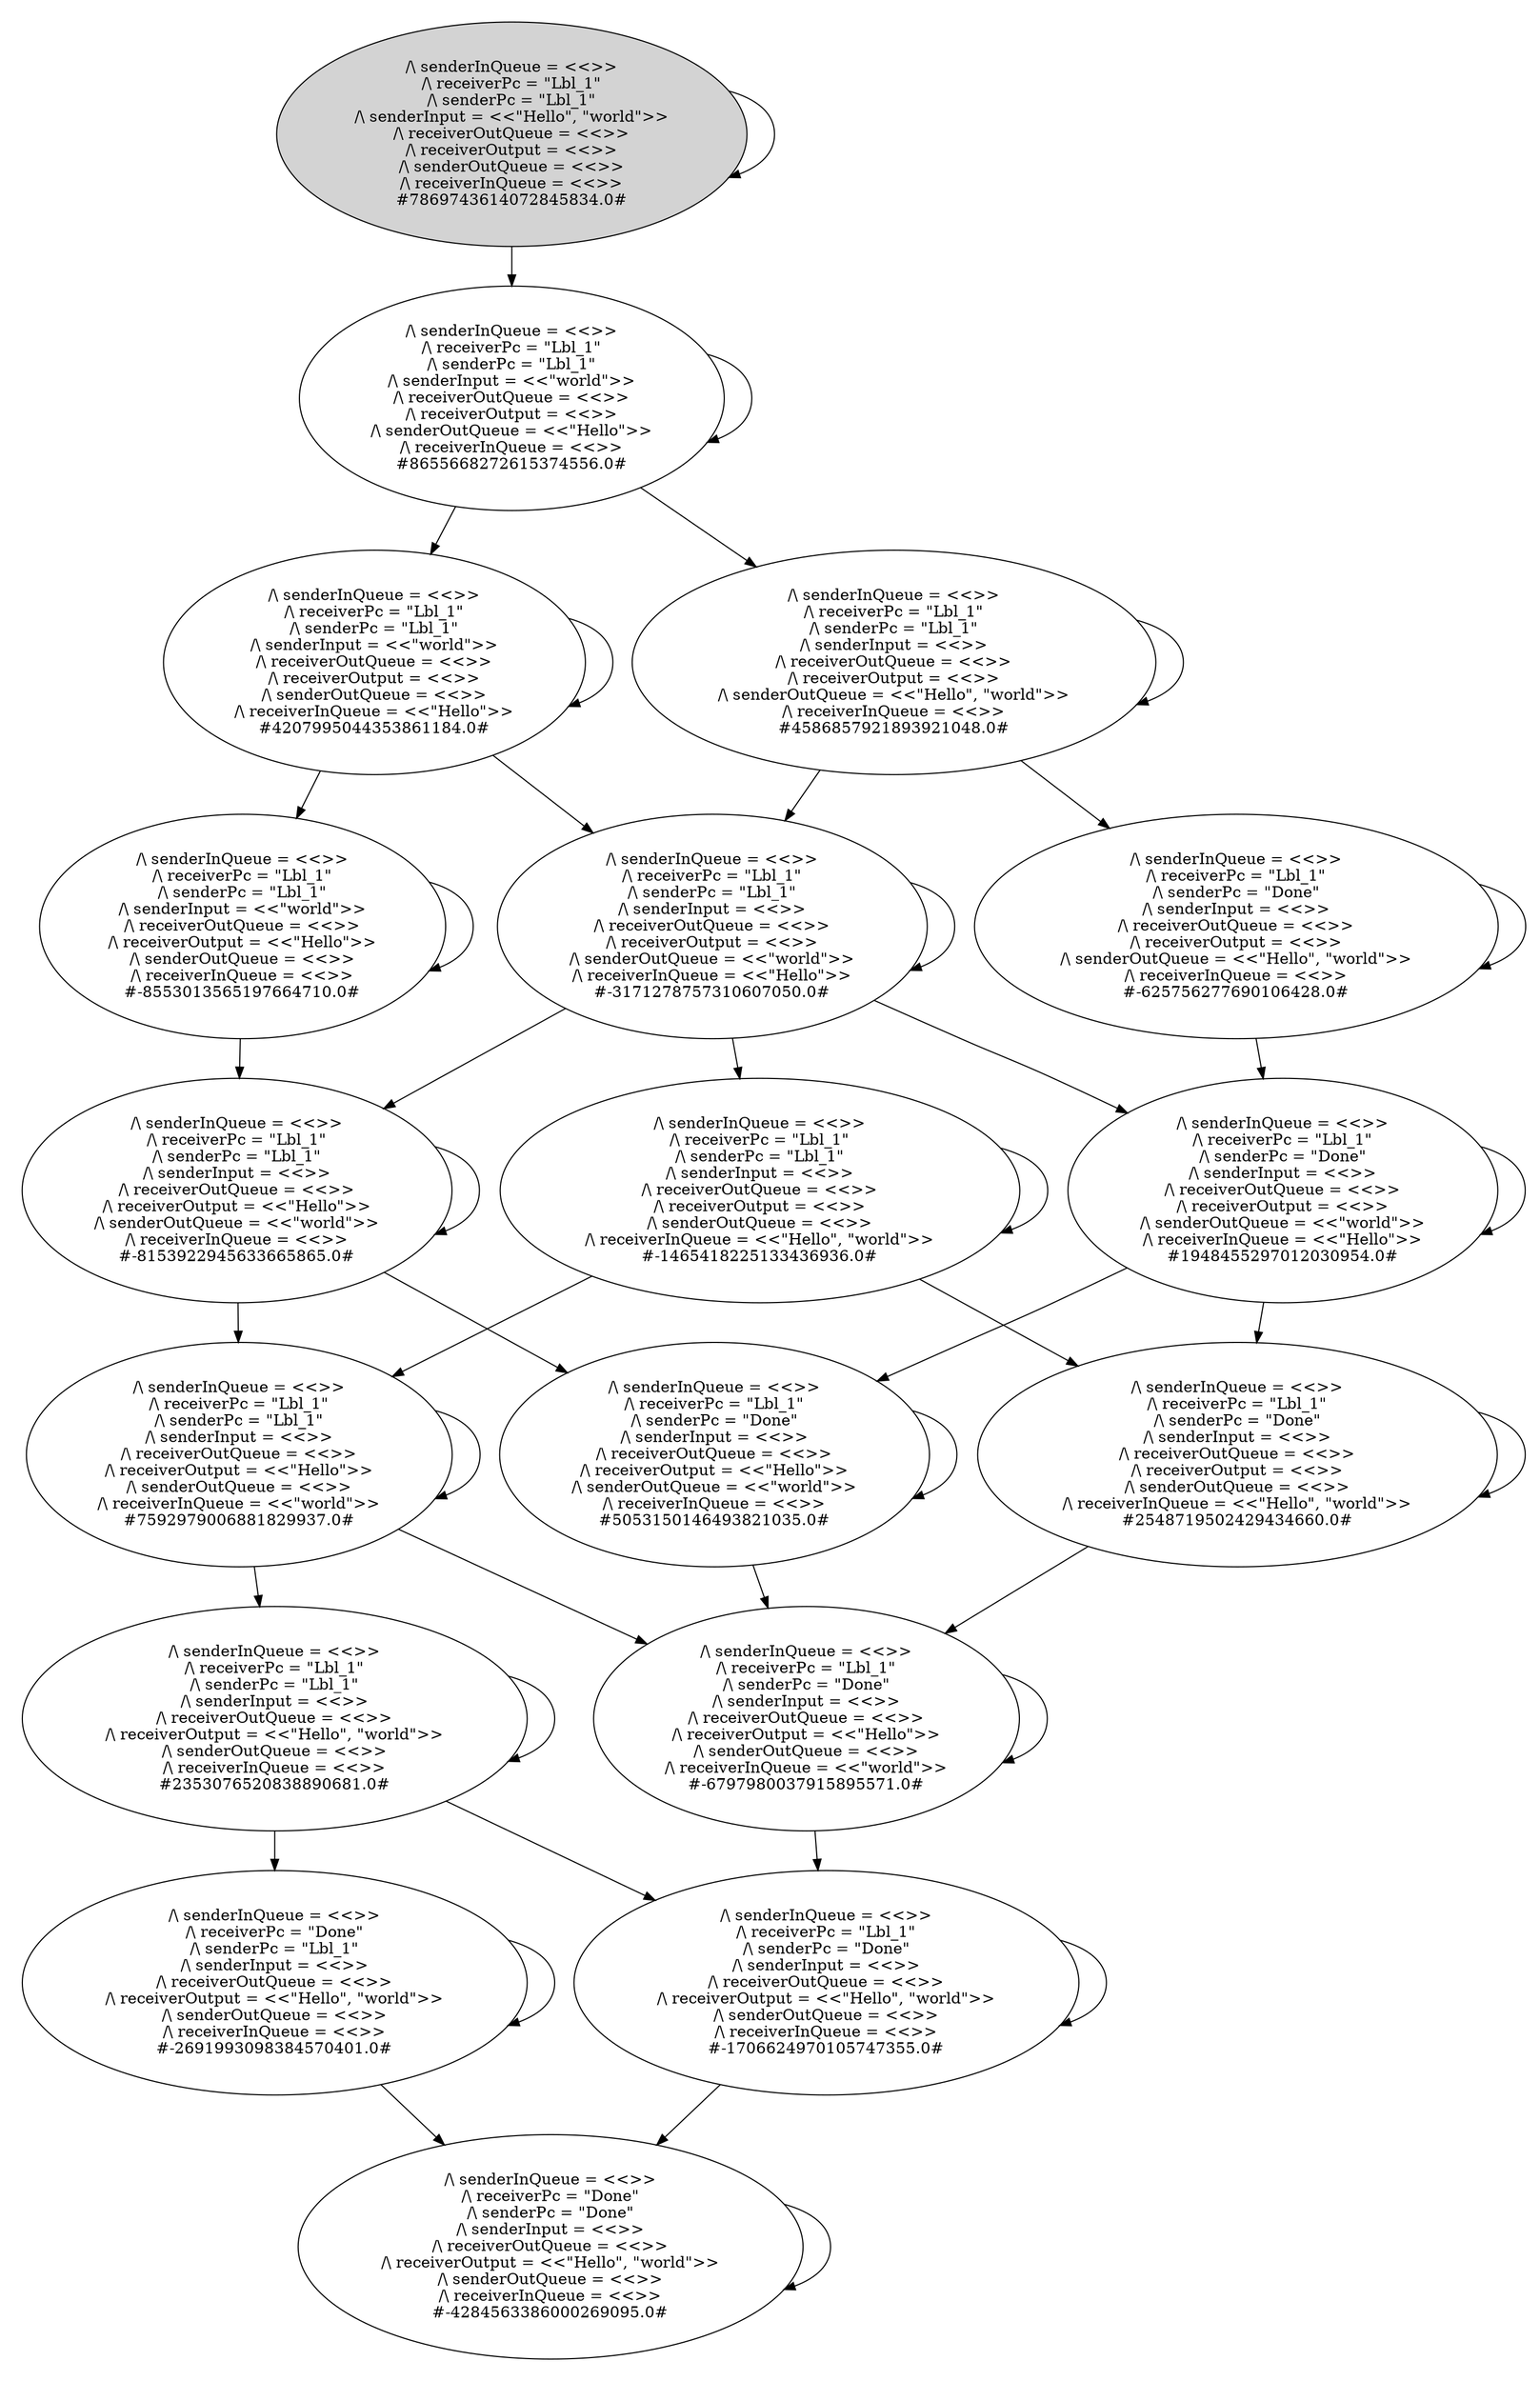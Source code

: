 digraph DiskGraph {
nodesep=0.35;
subgraph cluster_graph {
color="white";
"7869743614072845834.0" [style = filled] [label="/\\ senderInQueue = <<>>\n/\\ receiverPc = \"Lbl_1\"\n/\\ senderPc = \"Lbl_1\"\n/\\ senderInput = <<\"Hello\", \"world\">>\n/\\ receiverOutQueue = <<>>\n/\\ receiverOutput = <<>>\n/\\ senderOutQueue = <<>>\n/\\ receiverInQueue = <<>>
#7869743614072845834.0#"]
"7869743614072845834.0" -> "7869743614072845834.0";
"7869743614072845834.0" [label="/\\ senderInQueue = <<>>\n/\\ receiverPc = \"Lbl_1\"\n/\\ senderPc = \"Lbl_1\"\n/\\ senderInput = <<\"Hello\", \"world\">>\n/\\ receiverOutQueue = <<>>\n/\\ receiverOutput = <<>>\n/\\ senderOutQueue = <<>>\n/\\ receiverInQueue = <<>>
#7869743614072845834.0#"];
"7869743614072845834.0" -> "8655668272615374556.0";
"8655668272615374556.0" [label="/\\ senderInQueue = <<>>\n/\\ receiverPc = \"Lbl_1\"\n/\\ senderPc = \"Lbl_1\"\n/\\ senderInput = <<\"world\">>\n/\\ receiverOutQueue = <<>>\n/\\ receiverOutput = <<>>\n/\\ senderOutQueue = <<\"Hello\">>\n/\\ receiverInQueue = <<>>
#8655668272615374556.0#"];
"8655668272615374556.0" -> "4207995044353861184.0";
"4207995044353861184.0" [label="/\\ senderInQueue = <<>>\n/\\ receiverPc = \"Lbl_1\"\n/\\ senderPc = \"Lbl_1\"\n/\\ senderInput = <<\"world\">>\n/\\ receiverOutQueue = <<>>\n/\\ receiverOutput = <<>>\n/\\ senderOutQueue = <<>>\n/\\ receiverInQueue = <<\"Hello\">>
#4207995044353861184.0#"];
"8655668272615374556.0" -> "4586857921893921048.0";
"4586857921893921048.0" [label="/\\ senderInQueue = <<>>\n/\\ receiverPc = \"Lbl_1\"\n/\\ senderPc = \"Lbl_1\"\n/\\ senderInput = <<>>\n/\\ receiverOutQueue = <<>>\n/\\ receiverOutput = <<>>\n/\\ senderOutQueue = <<\"Hello\", \"world\">>\n/\\ receiverInQueue = <<>>
#4586857921893921048.0#"];
"8655668272615374556.0" -> "8655668272615374556.0";
"8655668272615374556.0" [label="/\\ senderInQueue = <<>>\n/\\ receiverPc = \"Lbl_1\"\n/\\ senderPc = \"Lbl_1\"\n/\\ senderInput = <<\"world\">>\n/\\ receiverOutQueue = <<>>\n/\\ receiverOutput = <<>>\n/\\ senderOutQueue = <<\"Hello\">>\n/\\ receiverInQueue = <<>>
#8655668272615374556.0#"];
"4586857921893921048.0" -> "-625756277690106428.0";
"-625756277690106428.0" [label="/\\ senderInQueue = <<>>\n/\\ receiverPc = \"Lbl_1\"\n/\\ senderPc = \"Done\"\n/\\ senderInput = <<>>\n/\\ receiverOutQueue = <<>>\n/\\ receiverOutput = <<>>\n/\\ senderOutQueue = <<\"Hello\", \"world\">>\n/\\ receiverInQueue = <<>>
#-625756277690106428.0#"];
"4586857921893921048.0" -> "-3171278757310607050.0";
"-3171278757310607050.0" [label="/\\ senderInQueue = <<>>\n/\\ receiverPc = \"Lbl_1\"\n/\\ senderPc = \"Lbl_1\"\n/\\ senderInput = <<>>\n/\\ receiverOutQueue = <<>>\n/\\ receiverOutput = <<>>\n/\\ senderOutQueue = <<\"world\">>\n/\\ receiverInQueue = <<\"Hello\">>
#-3171278757310607050.0#"];
"4586857921893921048.0" -> "4586857921893921048.0";
"4586857921893921048.0" [label="/\\ senderInQueue = <<>>\n/\\ receiverPc = \"Lbl_1\"\n/\\ senderPc = \"Lbl_1\"\n/\\ senderInput = <<>>\n/\\ receiverOutQueue = <<>>\n/\\ receiverOutput = <<>>\n/\\ senderOutQueue = <<\"Hello\", \"world\">>\n/\\ receiverInQueue = <<>>
#4586857921893921048.0#"];
"-625756277690106428.0" -> "-625756277690106428.0";
"-625756277690106428.0" [label="/\\ senderInQueue = <<>>\n/\\ receiverPc = \"Lbl_1\"\n/\\ senderPc = \"Done\"\n/\\ senderInput = <<>>\n/\\ receiverOutQueue = <<>>\n/\\ receiverOutput = <<>>\n/\\ senderOutQueue = <<\"Hello\", \"world\">>\n/\\ receiverInQueue = <<>>
#-625756277690106428.0#"];
"-625756277690106428.0" -> "1948455297012030954.0";
"1948455297012030954.0" [label="/\\ senderInQueue = <<>>\n/\\ receiverPc = \"Lbl_1\"\n/\\ senderPc = \"Done\"\n/\\ senderInput = <<>>\n/\\ receiverOutQueue = <<>>\n/\\ receiverOutput = <<>>\n/\\ senderOutQueue = <<\"world\">>\n/\\ receiverInQueue = <<\"Hello\">>
#1948455297012030954.0#"];
"4207995044353861184.0" -> "4207995044353861184.0";
"4207995044353861184.0" [label="/\\ senderInQueue = <<>>\n/\\ receiverPc = \"Lbl_1\"\n/\\ senderPc = \"Lbl_1\"\n/\\ senderInput = <<\"world\">>\n/\\ receiverOutQueue = <<>>\n/\\ receiverOutput = <<>>\n/\\ senderOutQueue = <<>>\n/\\ receiverInQueue = <<\"Hello\">>
#4207995044353861184.0#"];
"4207995044353861184.0" -> "-3171278757310607050.0";
"-3171278757310607050.0" [label="/\\ senderInQueue = <<>>\n/\\ receiverPc = \"Lbl_1\"\n/\\ senderPc = \"Lbl_1\"\n/\\ senderInput = <<>>\n/\\ receiverOutQueue = <<>>\n/\\ receiverOutput = <<>>\n/\\ senderOutQueue = <<\"world\">>\n/\\ receiverInQueue = <<\"Hello\">>
#-3171278757310607050.0#"];
"4207995044353861184.0" -> "-8553013565197664710.0";
"-8553013565197664710.0" [label="/\\ senderInQueue = <<>>\n/\\ receiverPc = \"Lbl_1\"\n/\\ senderPc = \"Lbl_1\"\n/\\ senderInput = <<\"world\">>\n/\\ receiverOutQueue = <<>>\n/\\ receiverOutput = <<\"Hello\">>\n/\\ senderOutQueue = <<>>\n/\\ receiverInQueue = <<>>
#-8553013565197664710.0#"];
"-8553013565197664710.0" -> "-8153922945633665865.0";
"-8153922945633665865.0" [label="/\\ senderInQueue = <<>>\n/\\ receiverPc = \"Lbl_1\"\n/\\ senderPc = \"Lbl_1\"\n/\\ senderInput = <<>>\n/\\ receiverOutQueue = <<>>\n/\\ receiverOutput = <<\"Hello\">>\n/\\ senderOutQueue = <<\"world\">>\n/\\ receiverInQueue = <<>>
#-8153922945633665865.0#"];
"-8553013565197664710.0" -> "-8553013565197664710.0";
"-8553013565197664710.0" [label="/\\ senderInQueue = <<>>\n/\\ receiverPc = \"Lbl_1\"\n/\\ senderPc = \"Lbl_1\"\n/\\ senderInput = <<\"world\">>\n/\\ receiverOutQueue = <<>>\n/\\ receiverOutput = <<\"Hello\">>\n/\\ senderOutQueue = <<>>\n/\\ receiverInQueue = <<>>
#-8553013565197664710.0#"];
"-3171278757310607050.0" -> "-3171278757310607050.0";
"-3171278757310607050.0" [label="/\\ senderInQueue = <<>>\n/\\ receiverPc = \"Lbl_1\"\n/\\ senderPc = \"Lbl_1\"\n/\\ senderInput = <<>>\n/\\ receiverOutQueue = <<>>\n/\\ receiverOutput = <<>>\n/\\ senderOutQueue = <<\"world\">>\n/\\ receiverInQueue = <<\"Hello\">>
#-3171278757310607050.0#"];
"-3171278757310607050.0" -> "-8153922945633665865.0";
"-8153922945633665865.0" [label="/\\ senderInQueue = <<>>\n/\\ receiverPc = \"Lbl_1\"\n/\\ senderPc = \"Lbl_1\"\n/\\ senderInput = <<>>\n/\\ receiverOutQueue = <<>>\n/\\ receiverOutput = <<\"Hello\">>\n/\\ senderOutQueue = <<\"world\">>\n/\\ receiverInQueue = <<>>
#-8153922945633665865.0#"];
"-3171278757310607050.0" -> "-1465418225133436936.0";
"-1465418225133436936.0" [label="/\\ senderInQueue = <<>>\n/\\ receiverPc = \"Lbl_1\"\n/\\ senderPc = \"Lbl_1\"\n/\\ senderInput = <<>>\n/\\ receiverOutQueue = <<>>\n/\\ receiverOutput = <<>>\n/\\ senderOutQueue = <<>>\n/\\ receiverInQueue = <<\"Hello\", \"world\">>
#-1465418225133436936.0#"];
"-3171278757310607050.0" -> "1948455297012030954.0";
"1948455297012030954.0" [label="/\\ senderInQueue = <<>>\n/\\ receiverPc = \"Lbl_1\"\n/\\ senderPc = \"Done\"\n/\\ senderInput = <<>>\n/\\ receiverOutQueue = <<>>\n/\\ receiverOutput = <<>>\n/\\ senderOutQueue = <<\"world\">>\n/\\ receiverInQueue = <<\"Hello\">>
#1948455297012030954.0#"];
"-8153922945633665865.0" -> "7592979006881829937.0";
"7592979006881829937.0" [label="/\\ senderInQueue = <<>>\n/\\ receiverPc = \"Lbl_1\"\n/\\ senderPc = \"Lbl_1\"\n/\\ senderInput = <<>>\n/\\ receiverOutQueue = <<>>\n/\\ receiverOutput = <<\"Hello\">>\n/\\ senderOutQueue = <<>>\n/\\ receiverInQueue = <<\"world\">>
#7592979006881829937.0#"];
"-8153922945633665865.0" -> "-8153922945633665865.0";
"-8153922945633665865.0" [label="/\\ senderInQueue = <<>>\n/\\ receiverPc = \"Lbl_1\"\n/\\ senderPc = \"Lbl_1\"\n/\\ senderInput = <<>>\n/\\ receiverOutQueue = <<>>\n/\\ receiverOutput = <<\"Hello\">>\n/\\ senderOutQueue = <<\"world\">>\n/\\ receiverInQueue = <<>>
#-8153922945633665865.0#"];
"-8153922945633665865.0" -> "5053150146493821035.0";
"5053150146493821035.0" [label="/\\ senderInQueue = <<>>\n/\\ receiverPc = \"Lbl_1\"\n/\\ senderPc = \"Done\"\n/\\ senderInput = <<>>\n/\\ receiverOutQueue = <<>>\n/\\ receiverOutput = <<\"Hello\">>\n/\\ senderOutQueue = <<\"world\">>\n/\\ receiverInQueue = <<>>
#5053150146493821035.0#"];
"1948455297012030954.0" -> "2548719502429434660.0";
"2548719502429434660.0" [label="/\\ senderInQueue = <<>>\n/\\ receiverPc = \"Lbl_1\"\n/\\ senderPc = \"Done\"\n/\\ senderInput = <<>>\n/\\ receiverOutQueue = <<>>\n/\\ receiverOutput = <<>>\n/\\ senderOutQueue = <<>>\n/\\ receiverInQueue = <<\"Hello\", \"world\">>
#2548719502429434660.0#"];
"1948455297012030954.0" -> "1948455297012030954.0";
"1948455297012030954.0" [label="/\\ senderInQueue = <<>>\n/\\ receiverPc = \"Lbl_1\"\n/\\ senderPc = \"Done\"\n/\\ senderInput = <<>>\n/\\ receiverOutQueue = <<>>\n/\\ receiverOutput = <<>>\n/\\ senderOutQueue = <<\"world\">>\n/\\ receiverInQueue = <<\"Hello\">>
#1948455297012030954.0#"];
"1948455297012030954.0" -> "5053150146493821035.0";
"5053150146493821035.0" [label="/\\ senderInQueue = <<>>\n/\\ receiverPc = \"Lbl_1\"\n/\\ senderPc = \"Done\"\n/\\ senderInput = <<>>\n/\\ receiverOutQueue = <<>>\n/\\ receiverOutput = <<\"Hello\">>\n/\\ senderOutQueue = <<\"world\">>\n/\\ receiverInQueue = <<>>
#5053150146493821035.0#"];
"-1465418225133436936.0" -> "7592979006881829937.0";
"7592979006881829937.0" [label="/\\ senderInQueue = <<>>\n/\\ receiverPc = \"Lbl_1\"\n/\\ senderPc = \"Lbl_1\"\n/\\ senderInput = <<>>\n/\\ receiverOutQueue = <<>>\n/\\ receiverOutput = <<\"Hello\">>\n/\\ senderOutQueue = <<>>\n/\\ receiverInQueue = <<\"world\">>
#7592979006881829937.0#"];
"-1465418225133436936.0" -> "2548719502429434660.0";
"2548719502429434660.0" [label="/\\ senderInQueue = <<>>\n/\\ receiverPc = \"Lbl_1\"\n/\\ senderPc = \"Done\"\n/\\ senderInput = <<>>\n/\\ receiverOutQueue = <<>>\n/\\ receiverOutput = <<>>\n/\\ senderOutQueue = <<>>\n/\\ receiverInQueue = <<\"Hello\", \"world\">>
#2548719502429434660.0#"];
"-1465418225133436936.0" -> "-1465418225133436936.0";
"-1465418225133436936.0" [label="/\\ senderInQueue = <<>>\n/\\ receiverPc = \"Lbl_1\"\n/\\ senderPc = \"Lbl_1\"\n/\\ senderInput = <<>>\n/\\ receiverOutQueue = <<>>\n/\\ receiverOutput = <<>>\n/\\ senderOutQueue = <<>>\n/\\ receiverInQueue = <<\"Hello\", \"world\">>
#-1465418225133436936.0#"];
"5053150146493821035.0" -> "5053150146493821035.0";
"5053150146493821035.0" [label="/\\ senderInQueue = <<>>\n/\\ receiverPc = \"Lbl_1\"\n/\\ senderPc = \"Done\"\n/\\ senderInput = <<>>\n/\\ receiverOutQueue = <<>>\n/\\ receiverOutput = <<\"Hello\">>\n/\\ senderOutQueue = <<\"world\">>\n/\\ receiverInQueue = <<>>
#5053150146493821035.0#"];
"5053150146493821035.0" -> "-6797980037915895571.0";
"-6797980037915895571.0" [label="/\\ senderInQueue = <<>>\n/\\ receiverPc = \"Lbl_1\"\n/\\ senderPc = \"Done\"\n/\\ senderInput = <<>>\n/\\ receiverOutQueue = <<>>\n/\\ receiverOutput = <<\"Hello\">>\n/\\ senderOutQueue = <<>>\n/\\ receiverInQueue = <<\"world\">>
#-6797980037915895571.0#"];
"7592979006881829937.0" -> "7592979006881829937.0";
"7592979006881829937.0" [label="/\\ senderInQueue = <<>>\n/\\ receiverPc = \"Lbl_1\"\n/\\ senderPc = \"Lbl_1\"\n/\\ senderInput = <<>>\n/\\ receiverOutQueue = <<>>\n/\\ receiverOutput = <<\"Hello\">>\n/\\ senderOutQueue = <<>>\n/\\ receiverInQueue = <<\"world\">>
#7592979006881829937.0#"];
"7592979006881829937.0" -> "2353076520838890681.0";
"2353076520838890681.0" [label="/\\ senderInQueue = <<>>\n/\\ receiverPc = \"Lbl_1\"\n/\\ senderPc = \"Lbl_1\"\n/\\ senderInput = <<>>\n/\\ receiverOutQueue = <<>>\n/\\ receiverOutput = <<\"Hello\", \"world\">>\n/\\ senderOutQueue = <<>>\n/\\ receiverInQueue = <<>>
#2353076520838890681.0#"];
"7592979006881829937.0" -> "-6797980037915895571.0";
"-6797980037915895571.0" [label="/\\ senderInQueue = <<>>\n/\\ receiverPc = \"Lbl_1\"\n/\\ senderPc = \"Done\"\n/\\ senderInput = <<>>\n/\\ receiverOutQueue = <<>>\n/\\ receiverOutput = <<\"Hello\">>\n/\\ senderOutQueue = <<>>\n/\\ receiverInQueue = <<\"world\">>
#-6797980037915895571.0#"];
"-6797980037915895571.0" -> "-1706624970105747355.0";
"-1706624970105747355.0" [label="/\\ senderInQueue = <<>>\n/\\ receiverPc = \"Lbl_1\"\n/\\ senderPc = \"Done\"\n/\\ senderInput = <<>>\n/\\ receiverOutQueue = <<>>\n/\\ receiverOutput = <<\"Hello\", \"world\">>\n/\\ senderOutQueue = <<>>\n/\\ receiverInQueue = <<>>
#-1706624970105747355.0#"];
"-6797980037915895571.0" -> "-6797980037915895571.0";
"-6797980037915895571.0" [label="/\\ senderInQueue = <<>>\n/\\ receiverPc = \"Lbl_1\"\n/\\ senderPc = \"Done\"\n/\\ senderInput = <<>>\n/\\ receiverOutQueue = <<>>\n/\\ receiverOutput = <<\"Hello\">>\n/\\ senderOutQueue = <<>>\n/\\ receiverInQueue = <<\"world\">>
#-6797980037915895571.0#"];
"2548719502429434660.0" -> "2548719502429434660.0";
"2548719502429434660.0" [label="/\\ senderInQueue = <<>>\n/\\ receiverPc = \"Lbl_1\"\n/\\ senderPc = \"Done\"\n/\\ senderInput = <<>>\n/\\ receiverOutQueue = <<>>\n/\\ receiverOutput = <<>>\n/\\ senderOutQueue = <<>>\n/\\ receiverInQueue = <<\"Hello\", \"world\">>
#2548719502429434660.0#"];
"2548719502429434660.0" -> "-6797980037915895571.0";
"-6797980037915895571.0" [label="/\\ senderInQueue = <<>>\n/\\ receiverPc = \"Lbl_1\"\n/\\ senderPc = \"Done\"\n/\\ senderInput = <<>>\n/\\ receiverOutQueue = <<>>\n/\\ receiverOutput = <<\"Hello\">>\n/\\ senderOutQueue = <<>>\n/\\ receiverInQueue = <<\"world\">>
#-6797980037915895571.0#"];
"2353076520838890681.0" -> "-1706624970105747355.0";
"-1706624970105747355.0" [label="/\\ senderInQueue = <<>>\n/\\ receiverPc = \"Lbl_1\"\n/\\ senderPc = \"Done\"\n/\\ senderInput = <<>>\n/\\ receiverOutQueue = <<>>\n/\\ receiverOutput = <<\"Hello\", \"world\">>\n/\\ senderOutQueue = <<>>\n/\\ receiverInQueue = <<>>
#-1706624970105747355.0#"];
"2353076520838890681.0" -> "2353076520838890681.0";
"2353076520838890681.0" [label="/\\ senderInQueue = <<>>\n/\\ receiverPc = \"Lbl_1\"\n/\\ senderPc = \"Lbl_1\"\n/\\ senderInput = <<>>\n/\\ receiverOutQueue = <<>>\n/\\ receiverOutput = <<\"Hello\", \"world\">>\n/\\ senderOutQueue = <<>>\n/\\ receiverInQueue = <<>>
#2353076520838890681.0#"];
"2353076520838890681.0" -> "-2691993098384570401.0";
"-2691993098384570401.0" [label="/\\ senderInQueue = <<>>\n/\\ receiverPc = \"Done\"\n/\\ senderPc = \"Lbl_1\"\n/\\ senderInput = <<>>\n/\\ receiverOutQueue = <<>>\n/\\ receiverOutput = <<\"Hello\", \"world\">>\n/\\ senderOutQueue = <<>>\n/\\ receiverInQueue = <<>>
#-2691993098384570401.0#"];
"-1706624970105747355.0" -> "-1706624970105747355.0";
"-1706624970105747355.0" [label="/\\ senderInQueue = <<>>\n/\\ receiverPc = \"Lbl_1\"\n/\\ senderPc = \"Done\"\n/\\ senderInput = <<>>\n/\\ receiverOutQueue = <<>>\n/\\ receiverOutput = <<\"Hello\", \"world\">>\n/\\ senderOutQueue = <<>>\n/\\ receiverInQueue = <<>>
#-1706624970105747355.0#"];
"-1706624970105747355.0" -> "-4284563386000269095.0";
"-4284563386000269095.0" [label="/\\ senderInQueue = <<>>\n/\\ receiverPc = \"Done\"\n/\\ senderPc = \"Done\"\n/\\ senderInput = <<>>\n/\\ receiverOutQueue = <<>>\n/\\ receiverOutput = <<\"Hello\", \"world\">>\n/\\ senderOutQueue = <<>>\n/\\ receiverInQueue = <<>>
#-4284563386000269095.0#"];
"-2691993098384570401.0" -> "-4284563386000269095.0";
"-4284563386000269095.0" [label="/\\ senderInQueue = <<>>\n/\\ receiverPc = \"Done\"\n/\\ senderPc = \"Done\"\n/\\ senderInput = <<>>\n/\\ receiverOutQueue = <<>>\n/\\ receiverOutput = <<\"Hello\", \"world\">>\n/\\ senderOutQueue = <<>>\n/\\ receiverInQueue = <<>>
#-4284563386000269095.0#"];
"-2691993098384570401.0" -> "-2691993098384570401.0";
"-2691993098384570401.0" [label="/\\ senderInQueue = <<>>\n/\\ receiverPc = \"Done\"\n/\\ senderPc = \"Lbl_1\"\n/\\ senderInput = <<>>\n/\\ receiverOutQueue = <<>>\n/\\ receiverOutput = <<\"Hello\", \"world\">>\n/\\ senderOutQueue = <<>>\n/\\ receiverInQueue = <<>>
#-2691993098384570401.0#"];
"-4284563386000269095.0" -> "-4284563386000269095.0";
"-4284563386000269095.0" [label="/\\ senderInQueue = <<>>\n/\\ receiverPc = \"Done\"\n/\\ senderPc = \"Done\"\n/\\ senderInput = <<>>\n/\\ receiverOutQueue = <<>>\n/\\ receiverOutput = <<\"Hello\", \"world\">>\n/\\ senderOutQueue = <<>>\n/\\ receiverInQueue = <<>>
#-4284563386000269095.0#"];
}
}